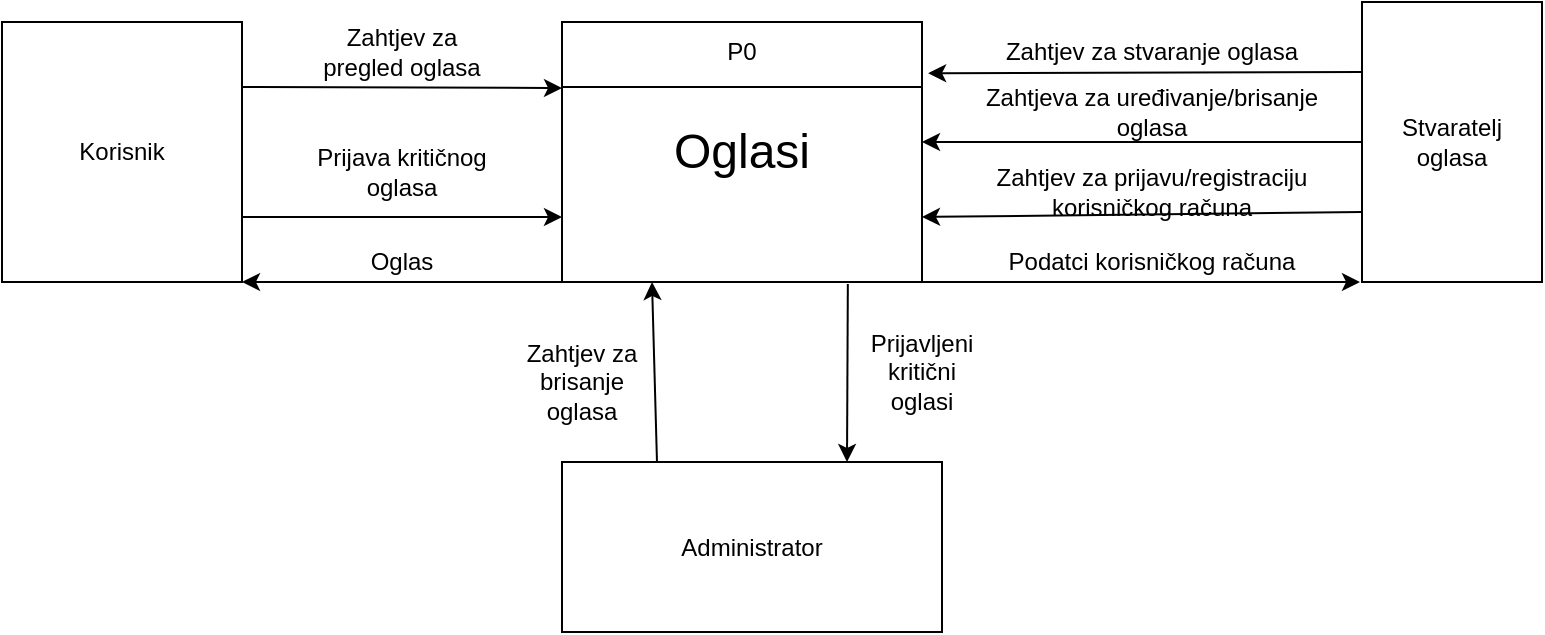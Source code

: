 <mxfile version="26.1.1">
  <diagram name="Page-1" id="SWSL08nuxoEWp6VyN-dX">
    <mxGraphModel dx="1221" dy="783" grid="1" gridSize="10" guides="1" tooltips="1" connect="1" arrows="1" fold="1" page="1" pageScale="1" pageWidth="827" pageHeight="1169" math="0" shadow="0">
      <root>
        <mxCell id="0" />
        <mxCell id="1" parent="0" />
        <mxCell id="SdYrSxXmdD3QyGim_pIm-1" value="Korisnik" style="rounded=0;whiteSpace=wrap;html=1;" vertex="1" parent="1">
          <mxGeometry x="20" y="310" width="120" height="130" as="geometry" />
        </mxCell>
        <mxCell id="SdYrSxXmdD3QyGim_pIm-2" value="Stvaratelj oglasa" style="rounded=0;whiteSpace=wrap;html=1;" vertex="1" parent="1">
          <mxGeometry x="700" y="300" width="90" height="140" as="geometry" />
        </mxCell>
        <mxCell id="SdYrSxXmdD3QyGim_pIm-3" value="Zahtjev za stvaranje oglasa" style="text;html=1;align=center;verticalAlign=middle;whiteSpace=wrap;rounded=0;" vertex="1" parent="1">
          <mxGeometry x="510" y="310" width="170" height="30" as="geometry" />
        </mxCell>
        <mxCell id="SdYrSxXmdD3QyGim_pIm-4" value="Administrator" style="rounded=0;whiteSpace=wrap;html=1;" vertex="1" parent="1">
          <mxGeometry x="300" y="530" width="190" height="85" as="geometry" />
        </mxCell>
        <mxCell id="SdYrSxXmdD3QyGim_pIm-5" value="Zahtjev za brisanje oglasa" style="text;html=1;align=center;verticalAlign=middle;whiteSpace=wrap;rounded=0;" vertex="1" parent="1">
          <mxGeometry x="280" y="460" width="60" height="60" as="geometry" />
        </mxCell>
        <mxCell id="SdYrSxXmdD3QyGim_pIm-6" value="Prijavljeni kritični oglasi" style="text;html=1;align=center;verticalAlign=middle;whiteSpace=wrap;rounded=0;" vertex="1" parent="1">
          <mxGeometry x="450" y="450" width="60" height="70" as="geometry" />
        </mxCell>
        <mxCell id="SdYrSxXmdD3QyGim_pIm-7" value="Oglas" style="text;html=1;align=center;verticalAlign=middle;whiteSpace=wrap;rounded=0;" vertex="1" parent="1">
          <mxGeometry x="190" y="420" width="60" height="20" as="geometry" />
        </mxCell>
        <mxCell id="SdYrSxXmdD3QyGim_pIm-8" value="Zahtjev za pregled oglasa" style="text;html=1;align=center;verticalAlign=middle;whiteSpace=wrap;rounded=0;" vertex="1" parent="1">
          <mxGeometry x="170" y="310" width="100" height="30" as="geometry" />
        </mxCell>
        <mxCell id="SdYrSxXmdD3QyGim_pIm-9" value="Prijava kritičnog oglasa" style="text;html=1;align=center;verticalAlign=middle;whiteSpace=wrap;rounded=0;" vertex="1" parent="1">
          <mxGeometry x="170" y="370" width="100" height="30" as="geometry" />
        </mxCell>
        <mxCell id="SdYrSxXmdD3QyGim_pIm-10" value="Zahtjeva za uređivanje/brisanje oglasa" style="text;html=1;align=center;verticalAlign=middle;whiteSpace=wrap;rounded=0;" vertex="1" parent="1">
          <mxGeometry x="500" y="340" width="190" height="30" as="geometry" />
        </mxCell>
        <mxCell id="SdYrSxXmdD3QyGim_pIm-11" value="Zahtjev za prijavu/registraciju korisničkog računa" style="text;html=1;align=center;verticalAlign=middle;whiteSpace=wrap;rounded=0;" vertex="1" parent="1">
          <mxGeometry x="510" y="380" width="170" height="30" as="geometry" />
        </mxCell>
        <mxCell id="SdYrSxXmdD3QyGim_pIm-12" value="Podatci korisničkog računa" style="text;html=1;align=center;verticalAlign=middle;whiteSpace=wrap;rounded=0;" vertex="1" parent="1">
          <mxGeometry x="505" y="415" width="180" height="30" as="geometry" />
        </mxCell>
        <mxCell id="SdYrSxXmdD3QyGim_pIm-13" value="&lt;font style=&quot;font-size: 24px;&quot;&gt;Oglasi&lt;/font&gt;" style="rounded=0;whiteSpace=wrap;html=1;" vertex="1" parent="1">
          <mxGeometry x="300" y="310" width="180" height="130" as="geometry" />
        </mxCell>
        <mxCell id="SdYrSxXmdD3QyGim_pIm-14" value="" style="endArrow=none;html=1;rounded=0;exitX=0;exitY=0.25;exitDx=0;exitDy=0;entryX=1;entryY=0.25;entryDx=0;entryDy=0;" edge="1" parent="1" source="SdYrSxXmdD3QyGim_pIm-13" target="SdYrSxXmdD3QyGim_pIm-13">
          <mxGeometry width="50" height="50" relative="1" as="geometry">
            <mxPoint x="390" y="430" as="sourcePoint" />
            <mxPoint x="440" y="380" as="targetPoint" />
          </mxGeometry>
        </mxCell>
        <mxCell id="SdYrSxXmdD3QyGim_pIm-15" value="P0" style="text;html=1;align=center;verticalAlign=middle;whiteSpace=wrap;rounded=0;" vertex="1" parent="1">
          <mxGeometry x="360" y="310" width="60" height="30" as="geometry" />
        </mxCell>
        <mxCell id="SdYrSxXmdD3QyGim_pIm-16" value="" style="endArrow=classic;html=1;rounded=0;exitX=1;exitY=0.25;exitDx=0;exitDy=0;" edge="1" parent="1" source="SdYrSxXmdD3QyGim_pIm-1">
          <mxGeometry width="50" height="50" relative="1" as="geometry">
            <mxPoint x="390" y="420" as="sourcePoint" />
            <mxPoint x="300" y="343" as="targetPoint" />
          </mxGeometry>
        </mxCell>
        <mxCell id="SdYrSxXmdD3QyGim_pIm-17" value="" style="endArrow=classic;html=1;rounded=0;exitX=1;exitY=0.75;exitDx=0;exitDy=0;entryX=0;entryY=0.75;entryDx=0;entryDy=0;" edge="1" parent="1" source="SdYrSxXmdD3QyGim_pIm-1" target="SdYrSxXmdD3QyGim_pIm-13">
          <mxGeometry width="50" height="50" relative="1" as="geometry">
            <mxPoint x="440" y="370" as="sourcePoint" />
            <mxPoint x="390" y="420" as="targetPoint" />
          </mxGeometry>
        </mxCell>
        <mxCell id="SdYrSxXmdD3QyGim_pIm-18" value="" style="endArrow=classic;html=1;rounded=0;exitX=0;exitY=1;exitDx=0;exitDy=0;entryX=1;entryY=1;entryDx=0;entryDy=0;" edge="1" parent="1" source="SdYrSxXmdD3QyGim_pIm-13" target="SdYrSxXmdD3QyGim_pIm-1">
          <mxGeometry width="50" height="50" relative="1" as="geometry">
            <mxPoint x="440" y="370" as="sourcePoint" />
            <mxPoint x="390" y="420" as="targetPoint" />
          </mxGeometry>
        </mxCell>
        <mxCell id="SdYrSxXmdD3QyGim_pIm-19" value="" style="endArrow=classic;html=1;rounded=0;exitX=0;exitY=0.25;exitDx=0;exitDy=0;entryX=1.017;entryY=0.197;entryDx=0;entryDy=0;entryPerimeter=0;" edge="1" parent="1" source="SdYrSxXmdD3QyGim_pIm-2" target="SdYrSxXmdD3QyGim_pIm-13">
          <mxGeometry width="50" height="50" relative="1" as="geometry">
            <mxPoint x="440" y="370" as="sourcePoint" />
            <mxPoint x="390" y="420" as="targetPoint" />
          </mxGeometry>
        </mxCell>
        <mxCell id="SdYrSxXmdD3QyGim_pIm-20" value="" style="endArrow=classic;html=1;rounded=0;exitX=0;exitY=0.5;exitDx=0;exitDy=0;entryX=0;entryY=0.5;entryDx=0;entryDy=0;" edge="1" parent="1" source="SdYrSxXmdD3QyGim_pIm-2">
          <mxGeometry width="50" height="50" relative="1" as="geometry">
            <mxPoint x="390" y="420" as="sourcePoint" />
            <mxPoint x="480" y="370" as="targetPoint" />
          </mxGeometry>
        </mxCell>
        <mxCell id="SdYrSxXmdD3QyGim_pIm-21" value="" style="endArrow=classic;html=1;rounded=0;exitX=0;exitY=0.75;exitDx=0;exitDy=0;entryX=1;entryY=0.75;entryDx=0;entryDy=0;" edge="1" parent="1" source="SdYrSxXmdD3QyGim_pIm-2" target="SdYrSxXmdD3QyGim_pIm-13">
          <mxGeometry width="50" height="50" relative="1" as="geometry">
            <mxPoint x="390" y="420" as="sourcePoint" />
            <mxPoint x="440" y="370" as="targetPoint" />
          </mxGeometry>
        </mxCell>
        <mxCell id="SdYrSxXmdD3QyGim_pIm-22" value="" style="endArrow=classic;html=1;rounded=0;exitX=1;exitY=1;exitDx=0;exitDy=0;" edge="1" parent="1" source="SdYrSxXmdD3QyGim_pIm-13">
          <mxGeometry width="50" height="50" relative="1" as="geometry">
            <mxPoint x="390" y="420" as="sourcePoint" />
            <mxPoint x="699" y="440" as="targetPoint" />
          </mxGeometry>
        </mxCell>
        <mxCell id="SdYrSxXmdD3QyGim_pIm-23" value="" style="endArrow=classic;html=1;rounded=0;exitX=0.25;exitY=0;exitDx=0;exitDy=0;entryX=0.25;entryY=1;entryDx=0;entryDy=0;" edge="1" parent="1" source="SdYrSxXmdD3QyGim_pIm-4" target="SdYrSxXmdD3QyGim_pIm-13">
          <mxGeometry width="50" height="50" relative="1" as="geometry">
            <mxPoint x="390" y="430" as="sourcePoint" />
            <mxPoint x="440" y="380" as="targetPoint" />
          </mxGeometry>
        </mxCell>
        <mxCell id="SdYrSxXmdD3QyGim_pIm-24" value="" style="endArrow=classic;html=1;rounded=0;exitX=0.794;exitY=1.008;exitDx=0;exitDy=0;exitPerimeter=0;entryX=0.75;entryY=0;entryDx=0;entryDy=0;" edge="1" parent="1" source="SdYrSxXmdD3QyGim_pIm-13" target="SdYrSxXmdD3QyGim_pIm-4">
          <mxGeometry width="50" height="50" relative="1" as="geometry">
            <mxPoint x="390" y="430" as="sourcePoint" />
            <mxPoint x="440" y="380" as="targetPoint" />
          </mxGeometry>
        </mxCell>
      </root>
    </mxGraphModel>
  </diagram>
</mxfile>

